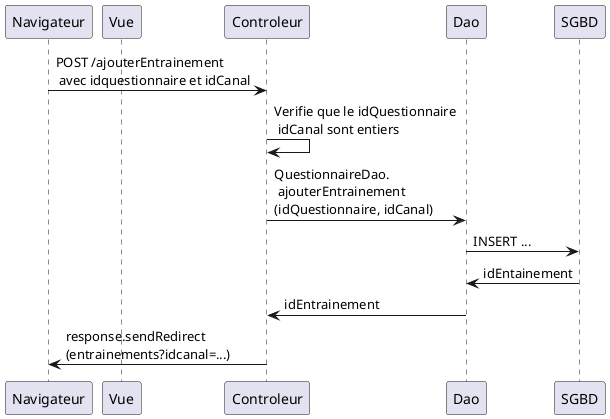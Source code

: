 @startuml
' par défaut, les couches sont disposées dans l'ordre d'apparition
' nous utilison participant pour préciser qu'après Navigateur il y a Vue et non Controleur
participant Navigateur
participant Vue

Navigateur -> Controleur: POST /ajouterEntrainement\n avec idquestionnaire et idCanal
Controleur -> Controleur: Verifie que le idQuestionnaire \n idCanal sont entiers 
Controleur -> Dao:QuestionnaireDao.\n ajouterEntrainement\n(idQuestionnaire, idCanal)
Dao -> SGBD: INSERT ...
SGBD -> Dao:  idEntainement
Dao -> Controleur: idEntrainement
Controleur -> Navigateur: response.sendRedirect\n(entrainements?idcanal=...)

@enduml

/' (commentaire sur plusieurs lignes, comme en Java, avec ' qui remplace *)
1ere étape
Créer le contrôleur et une vue minimale, et tester
Pour cela, créer une servlet monFormulaire Servlet dans fr.siomassy2021.controller, avec
le chemin (utl) /monformulaire.
=> commit

2e étape
Mettre des canaux en dur dans le contrôleur,
et les afficher dans la JSP.
=> commit

3e étape
Appel de la Dao, qui construit la liste en dur
Le memberId est aussi mis en dur à 1
=> commit
'/